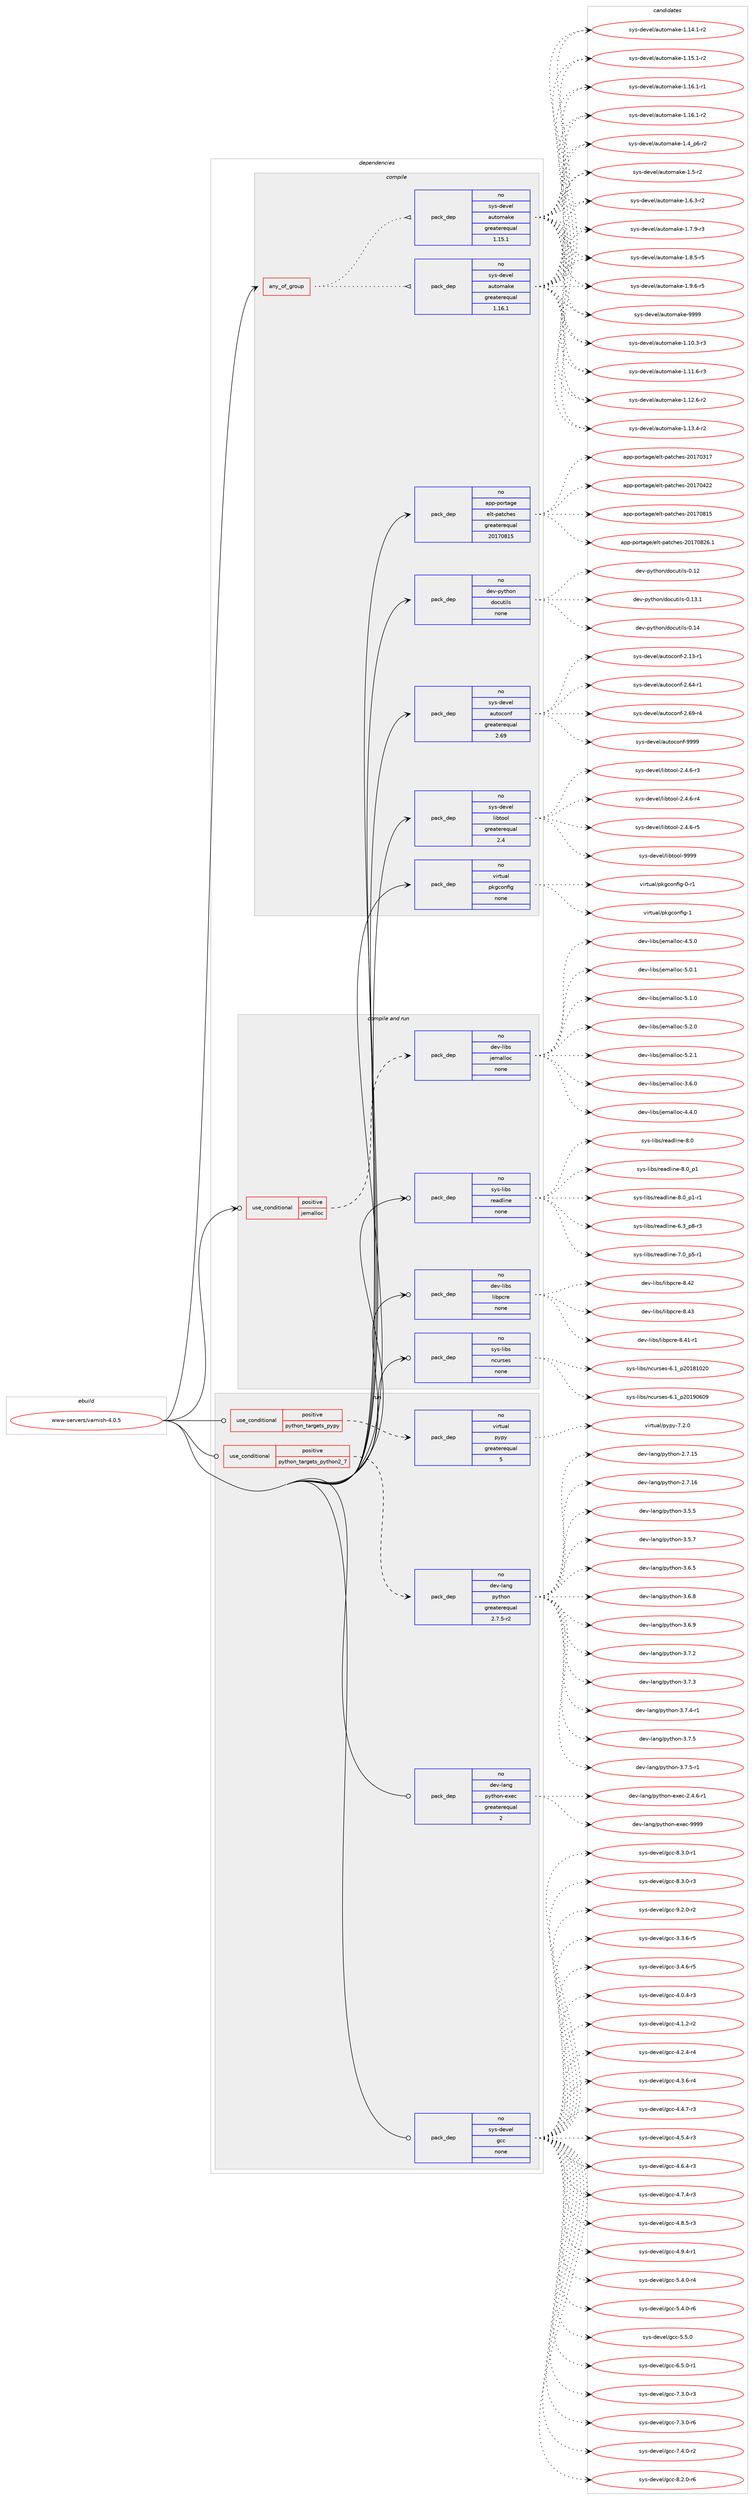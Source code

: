 digraph prolog {

# *************
# Graph options
# *************

newrank=true;
concentrate=true;
compound=true;
graph [rankdir=LR,fontname=Helvetica,fontsize=10,ranksep=1.5];#, ranksep=2.5, nodesep=0.2];
edge  [arrowhead=vee];
node  [fontname=Helvetica,fontsize=10];

# **********
# The ebuild
# **********

subgraph cluster_leftcol {
color=gray;
rank=same;
label=<<i>ebuild</i>>;
id [label="www-servers/varnish-4.0.5", color=red, width=4, href="../www-servers/varnish-4.0.5.svg"];
}

# ****************
# The dependencies
# ****************

subgraph cluster_midcol {
color=gray;
label=<<i>dependencies</i>>;
subgraph cluster_compile {
fillcolor="#eeeeee";
style=filled;
label=<<i>compile</i>>;
subgraph any15835 {
dependency911673 [label=<<TABLE BORDER="0" CELLBORDER="1" CELLSPACING="0" CELLPADDING="4"><TR><TD CELLPADDING="10">any_of_group</TD></TR></TABLE>>, shape=none, color=red];subgraph pack676506 {
dependency911674 [label=<<TABLE BORDER="0" CELLBORDER="1" CELLSPACING="0" CELLPADDING="4" WIDTH="220"><TR><TD ROWSPAN="6" CELLPADDING="30">pack_dep</TD></TR><TR><TD WIDTH="110">no</TD></TR><TR><TD>sys-devel</TD></TR><TR><TD>automake</TD></TR><TR><TD>greaterequal</TD></TR><TR><TD>1.16.1</TD></TR></TABLE>>, shape=none, color=blue];
}
dependency911673:e -> dependency911674:w [weight=20,style="dotted",arrowhead="oinv"];
subgraph pack676507 {
dependency911675 [label=<<TABLE BORDER="0" CELLBORDER="1" CELLSPACING="0" CELLPADDING="4" WIDTH="220"><TR><TD ROWSPAN="6" CELLPADDING="30">pack_dep</TD></TR><TR><TD WIDTH="110">no</TD></TR><TR><TD>sys-devel</TD></TR><TR><TD>automake</TD></TR><TR><TD>greaterequal</TD></TR><TR><TD>1.15.1</TD></TR></TABLE>>, shape=none, color=blue];
}
dependency911673:e -> dependency911675:w [weight=20,style="dotted",arrowhead="oinv"];
}
id:e -> dependency911673:w [weight=20,style="solid",arrowhead="vee"];
subgraph pack676508 {
dependency911676 [label=<<TABLE BORDER="0" CELLBORDER="1" CELLSPACING="0" CELLPADDING="4" WIDTH="220"><TR><TD ROWSPAN="6" CELLPADDING="30">pack_dep</TD></TR><TR><TD WIDTH="110">no</TD></TR><TR><TD>app-portage</TD></TR><TR><TD>elt-patches</TD></TR><TR><TD>greaterequal</TD></TR><TR><TD>20170815</TD></TR></TABLE>>, shape=none, color=blue];
}
id:e -> dependency911676:w [weight=20,style="solid",arrowhead="vee"];
subgraph pack676509 {
dependency911677 [label=<<TABLE BORDER="0" CELLBORDER="1" CELLSPACING="0" CELLPADDING="4" WIDTH="220"><TR><TD ROWSPAN="6" CELLPADDING="30">pack_dep</TD></TR><TR><TD WIDTH="110">no</TD></TR><TR><TD>dev-python</TD></TR><TR><TD>docutils</TD></TR><TR><TD>none</TD></TR><TR><TD></TD></TR></TABLE>>, shape=none, color=blue];
}
id:e -> dependency911677:w [weight=20,style="solid",arrowhead="vee"];
subgraph pack676510 {
dependency911678 [label=<<TABLE BORDER="0" CELLBORDER="1" CELLSPACING="0" CELLPADDING="4" WIDTH="220"><TR><TD ROWSPAN="6" CELLPADDING="30">pack_dep</TD></TR><TR><TD WIDTH="110">no</TD></TR><TR><TD>sys-devel</TD></TR><TR><TD>autoconf</TD></TR><TR><TD>greaterequal</TD></TR><TR><TD>2.69</TD></TR></TABLE>>, shape=none, color=blue];
}
id:e -> dependency911678:w [weight=20,style="solid",arrowhead="vee"];
subgraph pack676511 {
dependency911679 [label=<<TABLE BORDER="0" CELLBORDER="1" CELLSPACING="0" CELLPADDING="4" WIDTH="220"><TR><TD ROWSPAN="6" CELLPADDING="30">pack_dep</TD></TR><TR><TD WIDTH="110">no</TD></TR><TR><TD>sys-devel</TD></TR><TR><TD>libtool</TD></TR><TR><TD>greaterequal</TD></TR><TR><TD>2.4</TD></TR></TABLE>>, shape=none, color=blue];
}
id:e -> dependency911679:w [weight=20,style="solid",arrowhead="vee"];
subgraph pack676512 {
dependency911680 [label=<<TABLE BORDER="0" CELLBORDER="1" CELLSPACING="0" CELLPADDING="4" WIDTH="220"><TR><TD ROWSPAN="6" CELLPADDING="30">pack_dep</TD></TR><TR><TD WIDTH="110">no</TD></TR><TR><TD>virtual</TD></TR><TR><TD>pkgconfig</TD></TR><TR><TD>none</TD></TR><TR><TD></TD></TR></TABLE>>, shape=none, color=blue];
}
id:e -> dependency911680:w [weight=20,style="solid",arrowhead="vee"];
}
subgraph cluster_compileandrun {
fillcolor="#eeeeee";
style=filled;
label=<<i>compile and run</i>>;
subgraph cond218745 {
dependency911681 [label=<<TABLE BORDER="0" CELLBORDER="1" CELLSPACING="0" CELLPADDING="4"><TR><TD ROWSPAN="3" CELLPADDING="10">use_conditional</TD></TR><TR><TD>positive</TD></TR><TR><TD>jemalloc</TD></TR></TABLE>>, shape=none, color=red];
subgraph pack676513 {
dependency911682 [label=<<TABLE BORDER="0" CELLBORDER="1" CELLSPACING="0" CELLPADDING="4" WIDTH="220"><TR><TD ROWSPAN="6" CELLPADDING="30">pack_dep</TD></TR><TR><TD WIDTH="110">no</TD></TR><TR><TD>dev-libs</TD></TR><TR><TD>jemalloc</TD></TR><TR><TD>none</TD></TR><TR><TD></TD></TR></TABLE>>, shape=none, color=blue];
}
dependency911681:e -> dependency911682:w [weight=20,style="dashed",arrowhead="vee"];
}
id:e -> dependency911681:w [weight=20,style="solid",arrowhead="odotvee"];
subgraph pack676514 {
dependency911683 [label=<<TABLE BORDER="0" CELLBORDER="1" CELLSPACING="0" CELLPADDING="4" WIDTH="220"><TR><TD ROWSPAN="6" CELLPADDING="30">pack_dep</TD></TR><TR><TD WIDTH="110">no</TD></TR><TR><TD>dev-libs</TD></TR><TR><TD>libpcre</TD></TR><TR><TD>none</TD></TR><TR><TD></TD></TR></TABLE>>, shape=none, color=blue];
}
id:e -> dependency911683:w [weight=20,style="solid",arrowhead="odotvee"];
subgraph pack676515 {
dependency911684 [label=<<TABLE BORDER="0" CELLBORDER="1" CELLSPACING="0" CELLPADDING="4" WIDTH="220"><TR><TD ROWSPAN="6" CELLPADDING="30">pack_dep</TD></TR><TR><TD WIDTH="110">no</TD></TR><TR><TD>sys-libs</TD></TR><TR><TD>ncurses</TD></TR><TR><TD>none</TD></TR><TR><TD></TD></TR></TABLE>>, shape=none, color=blue];
}
id:e -> dependency911684:w [weight=20,style="solid",arrowhead="odotvee"];
subgraph pack676516 {
dependency911685 [label=<<TABLE BORDER="0" CELLBORDER="1" CELLSPACING="0" CELLPADDING="4" WIDTH="220"><TR><TD ROWSPAN="6" CELLPADDING="30">pack_dep</TD></TR><TR><TD WIDTH="110">no</TD></TR><TR><TD>sys-libs</TD></TR><TR><TD>readline</TD></TR><TR><TD>none</TD></TR><TR><TD></TD></TR></TABLE>>, shape=none, color=blue];
}
id:e -> dependency911685:w [weight=20,style="solid",arrowhead="odotvee"];
}
subgraph cluster_run {
fillcolor="#eeeeee";
style=filled;
label=<<i>run</i>>;
subgraph cond218746 {
dependency911686 [label=<<TABLE BORDER="0" CELLBORDER="1" CELLSPACING="0" CELLPADDING="4"><TR><TD ROWSPAN="3" CELLPADDING="10">use_conditional</TD></TR><TR><TD>positive</TD></TR><TR><TD>python_targets_pypy</TD></TR></TABLE>>, shape=none, color=red];
subgraph pack676517 {
dependency911687 [label=<<TABLE BORDER="0" CELLBORDER="1" CELLSPACING="0" CELLPADDING="4" WIDTH="220"><TR><TD ROWSPAN="6" CELLPADDING="30">pack_dep</TD></TR><TR><TD WIDTH="110">no</TD></TR><TR><TD>virtual</TD></TR><TR><TD>pypy</TD></TR><TR><TD>greaterequal</TD></TR><TR><TD>5</TD></TR></TABLE>>, shape=none, color=blue];
}
dependency911686:e -> dependency911687:w [weight=20,style="dashed",arrowhead="vee"];
}
id:e -> dependency911686:w [weight=20,style="solid",arrowhead="odot"];
subgraph cond218747 {
dependency911688 [label=<<TABLE BORDER="0" CELLBORDER="1" CELLSPACING="0" CELLPADDING="4"><TR><TD ROWSPAN="3" CELLPADDING="10">use_conditional</TD></TR><TR><TD>positive</TD></TR><TR><TD>python_targets_python2_7</TD></TR></TABLE>>, shape=none, color=red];
subgraph pack676518 {
dependency911689 [label=<<TABLE BORDER="0" CELLBORDER="1" CELLSPACING="0" CELLPADDING="4" WIDTH="220"><TR><TD ROWSPAN="6" CELLPADDING="30">pack_dep</TD></TR><TR><TD WIDTH="110">no</TD></TR><TR><TD>dev-lang</TD></TR><TR><TD>python</TD></TR><TR><TD>greaterequal</TD></TR><TR><TD>2.7.5-r2</TD></TR></TABLE>>, shape=none, color=blue];
}
dependency911688:e -> dependency911689:w [weight=20,style="dashed",arrowhead="vee"];
}
id:e -> dependency911688:w [weight=20,style="solid",arrowhead="odot"];
subgraph pack676519 {
dependency911690 [label=<<TABLE BORDER="0" CELLBORDER="1" CELLSPACING="0" CELLPADDING="4" WIDTH="220"><TR><TD ROWSPAN="6" CELLPADDING="30">pack_dep</TD></TR><TR><TD WIDTH="110">no</TD></TR><TR><TD>dev-lang</TD></TR><TR><TD>python-exec</TD></TR><TR><TD>greaterequal</TD></TR><TR><TD>2</TD></TR></TABLE>>, shape=none, color=blue];
}
id:e -> dependency911690:w [weight=20,style="solid",arrowhead="odot"];
subgraph pack676520 {
dependency911691 [label=<<TABLE BORDER="0" CELLBORDER="1" CELLSPACING="0" CELLPADDING="4" WIDTH="220"><TR><TD ROWSPAN="6" CELLPADDING="30">pack_dep</TD></TR><TR><TD WIDTH="110">no</TD></TR><TR><TD>sys-devel</TD></TR><TR><TD>gcc</TD></TR><TR><TD>none</TD></TR><TR><TD></TD></TR></TABLE>>, shape=none, color=blue];
}
id:e -> dependency911691:w [weight=20,style="solid",arrowhead="odot"];
}
}

# **************
# The candidates
# **************

subgraph cluster_choices {
rank=same;
color=gray;
label=<<i>candidates</i>>;

subgraph choice676506 {
color=black;
nodesep=1;
choice11512111545100101118101108479711711611110997107101454946494846514511451 [label="sys-devel/automake-1.10.3-r3", color=red, width=4,href="../sys-devel/automake-1.10.3-r3.svg"];
choice11512111545100101118101108479711711611110997107101454946494946544511451 [label="sys-devel/automake-1.11.6-r3", color=red, width=4,href="../sys-devel/automake-1.11.6-r3.svg"];
choice11512111545100101118101108479711711611110997107101454946495046544511450 [label="sys-devel/automake-1.12.6-r2", color=red, width=4,href="../sys-devel/automake-1.12.6-r2.svg"];
choice11512111545100101118101108479711711611110997107101454946495146524511450 [label="sys-devel/automake-1.13.4-r2", color=red, width=4,href="../sys-devel/automake-1.13.4-r2.svg"];
choice11512111545100101118101108479711711611110997107101454946495246494511450 [label="sys-devel/automake-1.14.1-r2", color=red, width=4,href="../sys-devel/automake-1.14.1-r2.svg"];
choice11512111545100101118101108479711711611110997107101454946495346494511450 [label="sys-devel/automake-1.15.1-r2", color=red, width=4,href="../sys-devel/automake-1.15.1-r2.svg"];
choice11512111545100101118101108479711711611110997107101454946495446494511449 [label="sys-devel/automake-1.16.1-r1", color=red, width=4,href="../sys-devel/automake-1.16.1-r1.svg"];
choice11512111545100101118101108479711711611110997107101454946495446494511450 [label="sys-devel/automake-1.16.1-r2", color=red, width=4,href="../sys-devel/automake-1.16.1-r2.svg"];
choice115121115451001011181011084797117116111109971071014549465295112544511450 [label="sys-devel/automake-1.4_p6-r2", color=red, width=4,href="../sys-devel/automake-1.4_p6-r2.svg"];
choice11512111545100101118101108479711711611110997107101454946534511450 [label="sys-devel/automake-1.5-r2", color=red, width=4,href="../sys-devel/automake-1.5-r2.svg"];
choice115121115451001011181011084797117116111109971071014549465446514511450 [label="sys-devel/automake-1.6.3-r2", color=red, width=4,href="../sys-devel/automake-1.6.3-r2.svg"];
choice115121115451001011181011084797117116111109971071014549465546574511451 [label="sys-devel/automake-1.7.9-r3", color=red, width=4,href="../sys-devel/automake-1.7.9-r3.svg"];
choice115121115451001011181011084797117116111109971071014549465646534511453 [label="sys-devel/automake-1.8.5-r5", color=red, width=4,href="../sys-devel/automake-1.8.5-r5.svg"];
choice115121115451001011181011084797117116111109971071014549465746544511453 [label="sys-devel/automake-1.9.6-r5", color=red, width=4,href="../sys-devel/automake-1.9.6-r5.svg"];
choice115121115451001011181011084797117116111109971071014557575757 [label="sys-devel/automake-9999", color=red, width=4,href="../sys-devel/automake-9999.svg"];
dependency911674:e -> choice11512111545100101118101108479711711611110997107101454946494846514511451:w [style=dotted,weight="100"];
dependency911674:e -> choice11512111545100101118101108479711711611110997107101454946494946544511451:w [style=dotted,weight="100"];
dependency911674:e -> choice11512111545100101118101108479711711611110997107101454946495046544511450:w [style=dotted,weight="100"];
dependency911674:e -> choice11512111545100101118101108479711711611110997107101454946495146524511450:w [style=dotted,weight="100"];
dependency911674:e -> choice11512111545100101118101108479711711611110997107101454946495246494511450:w [style=dotted,weight="100"];
dependency911674:e -> choice11512111545100101118101108479711711611110997107101454946495346494511450:w [style=dotted,weight="100"];
dependency911674:e -> choice11512111545100101118101108479711711611110997107101454946495446494511449:w [style=dotted,weight="100"];
dependency911674:e -> choice11512111545100101118101108479711711611110997107101454946495446494511450:w [style=dotted,weight="100"];
dependency911674:e -> choice115121115451001011181011084797117116111109971071014549465295112544511450:w [style=dotted,weight="100"];
dependency911674:e -> choice11512111545100101118101108479711711611110997107101454946534511450:w [style=dotted,weight="100"];
dependency911674:e -> choice115121115451001011181011084797117116111109971071014549465446514511450:w [style=dotted,weight="100"];
dependency911674:e -> choice115121115451001011181011084797117116111109971071014549465546574511451:w [style=dotted,weight="100"];
dependency911674:e -> choice115121115451001011181011084797117116111109971071014549465646534511453:w [style=dotted,weight="100"];
dependency911674:e -> choice115121115451001011181011084797117116111109971071014549465746544511453:w [style=dotted,weight="100"];
dependency911674:e -> choice115121115451001011181011084797117116111109971071014557575757:w [style=dotted,weight="100"];
}
subgraph choice676507 {
color=black;
nodesep=1;
choice11512111545100101118101108479711711611110997107101454946494846514511451 [label="sys-devel/automake-1.10.3-r3", color=red, width=4,href="../sys-devel/automake-1.10.3-r3.svg"];
choice11512111545100101118101108479711711611110997107101454946494946544511451 [label="sys-devel/automake-1.11.6-r3", color=red, width=4,href="../sys-devel/automake-1.11.6-r3.svg"];
choice11512111545100101118101108479711711611110997107101454946495046544511450 [label="sys-devel/automake-1.12.6-r2", color=red, width=4,href="../sys-devel/automake-1.12.6-r2.svg"];
choice11512111545100101118101108479711711611110997107101454946495146524511450 [label="sys-devel/automake-1.13.4-r2", color=red, width=4,href="../sys-devel/automake-1.13.4-r2.svg"];
choice11512111545100101118101108479711711611110997107101454946495246494511450 [label="sys-devel/automake-1.14.1-r2", color=red, width=4,href="../sys-devel/automake-1.14.1-r2.svg"];
choice11512111545100101118101108479711711611110997107101454946495346494511450 [label="sys-devel/automake-1.15.1-r2", color=red, width=4,href="../sys-devel/automake-1.15.1-r2.svg"];
choice11512111545100101118101108479711711611110997107101454946495446494511449 [label="sys-devel/automake-1.16.1-r1", color=red, width=4,href="../sys-devel/automake-1.16.1-r1.svg"];
choice11512111545100101118101108479711711611110997107101454946495446494511450 [label="sys-devel/automake-1.16.1-r2", color=red, width=4,href="../sys-devel/automake-1.16.1-r2.svg"];
choice115121115451001011181011084797117116111109971071014549465295112544511450 [label="sys-devel/automake-1.4_p6-r2", color=red, width=4,href="../sys-devel/automake-1.4_p6-r2.svg"];
choice11512111545100101118101108479711711611110997107101454946534511450 [label="sys-devel/automake-1.5-r2", color=red, width=4,href="../sys-devel/automake-1.5-r2.svg"];
choice115121115451001011181011084797117116111109971071014549465446514511450 [label="sys-devel/automake-1.6.3-r2", color=red, width=4,href="../sys-devel/automake-1.6.3-r2.svg"];
choice115121115451001011181011084797117116111109971071014549465546574511451 [label="sys-devel/automake-1.7.9-r3", color=red, width=4,href="../sys-devel/automake-1.7.9-r3.svg"];
choice115121115451001011181011084797117116111109971071014549465646534511453 [label="sys-devel/automake-1.8.5-r5", color=red, width=4,href="../sys-devel/automake-1.8.5-r5.svg"];
choice115121115451001011181011084797117116111109971071014549465746544511453 [label="sys-devel/automake-1.9.6-r5", color=red, width=4,href="../sys-devel/automake-1.9.6-r5.svg"];
choice115121115451001011181011084797117116111109971071014557575757 [label="sys-devel/automake-9999", color=red, width=4,href="../sys-devel/automake-9999.svg"];
dependency911675:e -> choice11512111545100101118101108479711711611110997107101454946494846514511451:w [style=dotted,weight="100"];
dependency911675:e -> choice11512111545100101118101108479711711611110997107101454946494946544511451:w [style=dotted,weight="100"];
dependency911675:e -> choice11512111545100101118101108479711711611110997107101454946495046544511450:w [style=dotted,weight="100"];
dependency911675:e -> choice11512111545100101118101108479711711611110997107101454946495146524511450:w [style=dotted,weight="100"];
dependency911675:e -> choice11512111545100101118101108479711711611110997107101454946495246494511450:w [style=dotted,weight="100"];
dependency911675:e -> choice11512111545100101118101108479711711611110997107101454946495346494511450:w [style=dotted,weight="100"];
dependency911675:e -> choice11512111545100101118101108479711711611110997107101454946495446494511449:w [style=dotted,weight="100"];
dependency911675:e -> choice11512111545100101118101108479711711611110997107101454946495446494511450:w [style=dotted,weight="100"];
dependency911675:e -> choice115121115451001011181011084797117116111109971071014549465295112544511450:w [style=dotted,weight="100"];
dependency911675:e -> choice11512111545100101118101108479711711611110997107101454946534511450:w [style=dotted,weight="100"];
dependency911675:e -> choice115121115451001011181011084797117116111109971071014549465446514511450:w [style=dotted,weight="100"];
dependency911675:e -> choice115121115451001011181011084797117116111109971071014549465546574511451:w [style=dotted,weight="100"];
dependency911675:e -> choice115121115451001011181011084797117116111109971071014549465646534511453:w [style=dotted,weight="100"];
dependency911675:e -> choice115121115451001011181011084797117116111109971071014549465746544511453:w [style=dotted,weight="100"];
dependency911675:e -> choice115121115451001011181011084797117116111109971071014557575757:w [style=dotted,weight="100"];
}
subgraph choice676508 {
color=black;
nodesep=1;
choice97112112451121111141169710310147101108116451129711699104101115455048495548514955 [label="app-portage/elt-patches-20170317", color=red, width=4,href="../app-portage/elt-patches-20170317.svg"];
choice97112112451121111141169710310147101108116451129711699104101115455048495548525050 [label="app-portage/elt-patches-20170422", color=red, width=4,href="../app-portage/elt-patches-20170422.svg"];
choice97112112451121111141169710310147101108116451129711699104101115455048495548564953 [label="app-portage/elt-patches-20170815", color=red, width=4,href="../app-portage/elt-patches-20170815.svg"];
choice971121124511211111411697103101471011081164511297116991041011154550484955485650544649 [label="app-portage/elt-patches-20170826.1", color=red, width=4,href="../app-portage/elt-patches-20170826.1.svg"];
dependency911676:e -> choice97112112451121111141169710310147101108116451129711699104101115455048495548514955:w [style=dotted,weight="100"];
dependency911676:e -> choice97112112451121111141169710310147101108116451129711699104101115455048495548525050:w [style=dotted,weight="100"];
dependency911676:e -> choice97112112451121111141169710310147101108116451129711699104101115455048495548564953:w [style=dotted,weight="100"];
dependency911676:e -> choice971121124511211111411697103101471011081164511297116991041011154550484955485650544649:w [style=dotted,weight="100"];
}
subgraph choice676509 {
color=black;
nodesep=1;
choice1001011184511212111610411111047100111991171161051081154548464950 [label="dev-python/docutils-0.12", color=red, width=4,href="../dev-python/docutils-0.12.svg"];
choice10010111845112121116104111110471001119911711610510811545484649514649 [label="dev-python/docutils-0.13.1", color=red, width=4,href="../dev-python/docutils-0.13.1.svg"];
choice1001011184511212111610411111047100111991171161051081154548464952 [label="dev-python/docutils-0.14", color=red, width=4,href="../dev-python/docutils-0.14.svg"];
dependency911677:e -> choice1001011184511212111610411111047100111991171161051081154548464950:w [style=dotted,weight="100"];
dependency911677:e -> choice10010111845112121116104111110471001119911711610510811545484649514649:w [style=dotted,weight="100"];
dependency911677:e -> choice1001011184511212111610411111047100111991171161051081154548464952:w [style=dotted,weight="100"];
}
subgraph choice676510 {
color=black;
nodesep=1;
choice1151211154510010111810110847971171161119911111010245504649514511449 [label="sys-devel/autoconf-2.13-r1", color=red, width=4,href="../sys-devel/autoconf-2.13-r1.svg"];
choice1151211154510010111810110847971171161119911111010245504654524511449 [label="sys-devel/autoconf-2.64-r1", color=red, width=4,href="../sys-devel/autoconf-2.64-r1.svg"];
choice1151211154510010111810110847971171161119911111010245504654574511452 [label="sys-devel/autoconf-2.69-r4", color=red, width=4,href="../sys-devel/autoconf-2.69-r4.svg"];
choice115121115451001011181011084797117116111991111101024557575757 [label="sys-devel/autoconf-9999", color=red, width=4,href="../sys-devel/autoconf-9999.svg"];
dependency911678:e -> choice1151211154510010111810110847971171161119911111010245504649514511449:w [style=dotted,weight="100"];
dependency911678:e -> choice1151211154510010111810110847971171161119911111010245504654524511449:w [style=dotted,weight="100"];
dependency911678:e -> choice1151211154510010111810110847971171161119911111010245504654574511452:w [style=dotted,weight="100"];
dependency911678:e -> choice115121115451001011181011084797117116111991111101024557575757:w [style=dotted,weight="100"];
}
subgraph choice676511 {
color=black;
nodesep=1;
choice1151211154510010111810110847108105981161111111084550465246544511451 [label="sys-devel/libtool-2.4.6-r3", color=red, width=4,href="../sys-devel/libtool-2.4.6-r3.svg"];
choice1151211154510010111810110847108105981161111111084550465246544511452 [label="sys-devel/libtool-2.4.6-r4", color=red, width=4,href="../sys-devel/libtool-2.4.6-r4.svg"];
choice1151211154510010111810110847108105981161111111084550465246544511453 [label="sys-devel/libtool-2.4.6-r5", color=red, width=4,href="../sys-devel/libtool-2.4.6-r5.svg"];
choice1151211154510010111810110847108105981161111111084557575757 [label="sys-devel/libtool-9999", color=red, width=4,href="../sys-devel/libtool-9999.svg"];
dependency911679:e -> choice1151211154510010111810110847108105981161111111084550465246544511451:w [style=dotted,weight="100"];
dependency911679:e -> choice1151211154510010111810110847108105981161111111084550465246544511452:w [style=dotted,weight="100"];
dependency911679:e -> choice1151211154510010111810110847108105981161111111084550465246544511453:w [style=dotted,weight="100"];
dependency911679:e -> choice1151211154510010111810110847108105981161111111084557575757:w [style=dotted,weight="100"];
}
subgraph choice676512 {
color=black;
nodesep=1;
choice11810511411611797108471121071039911111010210510345484511449 [label="virtual/pkgconfig-0-r1", color=red, width=4,href="../virtual/pkgconfig-0-r1.svg"];
choice1181051141161179710847112107103991111101021051034549 [label="virtual/pkgconfig-1", color=red, width=4,href="../virtual/pkgconfig-1.svg"];
dependency911680:e -> choice11810511411611797108471121071039911111010210510345484511449:w [style=dotted,weight="100"];
dependency911680:e -> choice1181051141161179710847112107103991111101021051034549:w [style=dotted,weight="100"];
}
subgraph choice676513 {
color=black;
nodesep=1;
choice1001011184510810598115471061011099710810811199455146544648 [label="dev-libs/jemalloc-3.6.0", color=red, width=4,href="../dev-libs/jemalloc-3.6.0.svg"];
choice1001011184510810598115471061011099710810811199455246524648 [label="dev-libs/jemalloc-4.4.0", color=red, width=4,href="../dev-libs/jemalloc-4.4.0.svg"];
choice1001011184510810598115471061011099710810811199455246534648 [label="dev-libs/jemalloc-4.5.0", color=red, width=4,href="../dev-libs/jemalloc-4.5.0.svg"];
choice1001011184510810598115471061011099710810811199455346484649 [label="dev-libs/jemalloc-5.0.1", color=red, width=4,href="../dev-libs/jemalloc-5.0.1.svg"];
choice1001011184510810598115471061011099710810811199455346494648 [label="dev-libs/jemalloc-5.1.0", color=red, width=4,href="../dev-libs/jemalloc-5.1.0.svg"];
choice1001011184510810598115471061011099710810811199455346504648 [label="dev-libs/jemalloc-5.2.0", color=red, width=4,href="../dev-libs/jemalloc-5.2.0.svg"];
choice1001011184510810598115471061011099710810811199455346504649 [label="dev-libs/jemalloc-5.2.1", color=red, width=4,href="../dev-libs/jemalloc-5.2.1.svg"];
dependency911682:e -> choice1001011184510810598115471061011099710810811199455146544648:w [style=dotted,weight="100"];
dependency911682:e -> choice1001011184510810598115471061011099710810811199455246524648:w [style=dotted,weight="100"];
dependency911682:e -> choice1001011184510810598115471061011099710810811199455246534648:w [style=dotted,weight="100"];
dependency911682:e -> choice1001011184510810598115471061011099710810811199455346484649:w [style=dotted,weight="100"];
dependency911682:e -> choice1001011184510810598115471061011099710810811199455346494648:w [style=dotted,weight="100"];
dependency911682:e -> choice1001011184510810598115471061011099710810811199455346504648:w [style=dotted,weight="100"];
dependency911682:e -> choice1001011184510810598115471061011099710810811199455346504649:w [style=dotted,weight="100"];
}
subgraph choice676514 {
color=black;
nodesep=1;
choice100101118451081059811547108105981129911410145564652494511449 [label="dev-libs/libpcre-8.41-r1", color=red, width=4,href="../dev-libs/libpcre-8.41-r1.svg"];
choice10010111845108105981154710810598112991141014556465250 [label="dev-libs/libpcre-8.42", color=red, width=4,href="../dev-libs/libpcre-8.42.svg"];
choice10010111845108105981154710810598112991141014556465251 [label="dev-libs/libpcre-8.43", color=red, width=4,href="../dev-libs/libpcre-8.43.svg"];
dependency911683:e -> choice100101118451081059811547108105981129911410145564652494511449:w [style=dotted,weight="100"];
dependency911683:e -> choice10010111845108105981154710810598112991141014556465250:w [style=dotted,weight="100"];
dependency911683:e -> choice10010111845108105981154710810598112991141014556465251:w [style=dotted,weight="100"];
}
subgraph choice676515 {
color=black;
nodesep=1;
choice1151211154510810598115471109911711411510111545544649951125048495649485048 [label="sys-libs/ncurses-6.1_p20181020", color=red, width=4,href="../sys-libs/ncurses-6.1_p20181020.svg"];
choice1151211154510810598115471109911711411510111545544649951125048495748544857 [label="sys-libs/ncurses-6.1_p20190609", color=red, width=4,href="../sys-libs/ncurses-6.1_p20190609.svg"];
dependency911684:e -> choice1151211154510810598115471109911711411510111545544649951125048495649485048:w [style=dotted,weight="100"];
dependency911684:e -> choice1151211154510810598115471109911711411510111545544649951125048495748544857:w [style=dotted,weight="100"];
}
subgraph choice676516 {
color=black;
nodesep=1;
choice115121115451081059811547114101971001081051101014554465195112564511451 [label="sys-libs/readline-6.3_p8-r3", color=red, width=4,href="../sys-libs/readline-6.3_p8-r3.svg"];
choice115121115451081059811547114101971001081051101014555464895112534511449 [label="sys-libs/readline-7.0_p5-r1", color=red, width=4,href="../sys-libs/readline-7.0_p5-r1.svg"];
choice1151211154510810598115471141019710010810511010145564648 [label="sys-libs/readline-8.0", color=red, width=4,href="../sys-libs/readline-8.0.svg"];
choice11512111545108105981154711410197100108105110101455646489511249 [label="sys-libs/readline-8.0_p1", color=red, width=4,href="../sys-libs/readline-8.0_p1.svg"];
choice115121115451081059811547114101971001081051101014556464895112494511449 [label="sys-libs/readline-8.0_p1-r1", color=red, width=4,href="../sys-libs/readline-8.0_p1-r1.svg"];
dependency911685:e -> choice115121115451081059811547114101971001081051101014554465195112564511451:w [style=dotted,weight="100"];
dependency911685:e -> choice115121115451081059811547114101971001081051101014555464895112534511449:w [style=dotted,weight="100"];
dependency911685:e -> choice1151211154510810598115471141019710010810511010145564648:w [style=dotted,weight="100"];
dependency911685:e -> choice11512111545108105981154711410197100108105110101455646489511249:w [style=dotted,weight="100"];
dependency911685:e -> choice115121115451081059811547114101971001081051101014556464895112494511449:w [style=dotted,weight="100"];
}
subgraph choice676517 {
color=black;
nodesep=1;
choice1181051141161179710847112121112121455546504648 [label="virtual/pypy-7.2.0", color=red, width=4,href="../virtual/pypy-7.2.0.svg"];
dependency911687:e -> choice1181051141161179710847112121112121455546504648:w [style=dotted,weight="100"];
}
subgraph choice676518 {
color=black;
nodesep=1;
choice10010111845108971101034711212111610411111045504655464953 [label="dev-lang/python-2.7.15", color=red, width=4,href="../dev-lang/python-2.7.15.svg"];
choice10010111845108971101034711212111610411111045504655464954 [label="dev-lang/python-2.7.16", color=red, width=4,href="../dev-lang/python-2.7.16.svg"];
choice100101118451089711010347112121116104111110455146534653 [label="dev-lang/python-3.5.5", color=red, width=4,href="../dev-lang/python-3.5.5.svg"];
choice100101118451089711010347112121116104111110455146534655 [label="dev-lang/python-3.5.7", color=red, width=4,href="../dev-lang/python-3.5.7.svg"];
choice100101118451089711010347112121116104111110455146544653 [label="dev-lang/python-3.6.5", color=red, width=4,href="../dev-lang/python-3.6.5.svg"];
choice100101118451089711010347112121116104111110455146544656 [label="dev-lang/python-3.6.8", color=red, width=4,href="../dev-lang/python-3.6.8.svg"];
choice100101118451089711010347112121116104111110455146544657 [label="dev-lang/python-3.6.9", color=red, width=4,href="../dev-lang/python-3.6.9.svg"];
choice100101118451089711010347112121116104111110455146554650 [label="dev-lang/python-3.7.2", color=red, width=4,href="../dev-lang/python-3.7.2.svg"];
choice100101118451089711010347112121116104111110455146554651 [label="dev-lang/python-3.7.3", color=red, width=4,href="../dev-lang/python-3.7.3.svg"];
choice1001011184510897110103471121211161041111104551465546524511449 [label="dev-lang/python-3.7.4-r1", color=red, width=4,href="../dev-lang/python-3.7.4-r1.svg"];
choice100101118451089711010347112121116104111110455146554653 [label="dev-lang/python-3.7.5", color=red, width=4,href="../dev-lang/python-3.7.5.svg"];
choice1001011184510897110103471121211161041111104551465546534511449 [label="dev-lang/python-3.7.5-r1", color=red, width=4,href="../dev-lang/python-3.7.5-r1.svg"];
dependency911689:e -> choice10010111845108971101034711212111610411111045504655464953:w [style=dotted,weight="100"];
dependency911689:e -> choice10010111845108971101034711212111610411111045504655464954:w [style=dotted,weight="100"];
dependency911689:e -> choice100101118451089711010347112121116104111110455146534653:w [style=dotted,weight="100"];
dependency911689:e -> choice100101118451089711010347112121116104111110455146534655:w [style=dotted,weight="100"];
dependency911689:e -> choice100101118451089711010347112121116104111110455146544653:w [style=dotted,weight="100"];
dependency911689:e -> choice100101118451089711010347112121116104111110455146544656:w [style=dotted,weight="100"];
dependency911689:e -> choice100101118451089711010347112121116104111110455146544657:w [style=dotted,weight="100"];
dependency911689:e -> choice100101118451089711010347112121116104111110455146554650:w [style=dotted,weight="100"];
dependency911689:e -> choice100101118451089711010347112121116104111110455146554651:w [style=dotted,weight="100"];
dependency911689:e -> choice1001011184510897110103471121211161041111104551465546524511449:w [style=dotted,weight="100"];
dependency911689:e -> choice100101118451089711010347112121116104111110455146554653:w [style=dotted,weight="100"];
dependency911689:e -> choice1001011184510897110103471121211161041111104551465546534511449:w [style=dotted,weight="100"];
}
subgraph choice676519 {
color=black;
nodesep=1;
choice10010111845108971101034711212111610411111045101120101994550465246544511449 [label="dev-lang/python-exec-2.4.6-r1", color=red, width=4,href="../dev-lang/python-exec-2.4.6-r1.svg"];
choice10010111845108971101034711212111610411111045101120101994557575757 [label="dev-lang/python-exec-9999", color=red, width=4,href="../dev-lang/python-exec-9999.svg"];
dependency911690:e -> choice10010111845108971101034711212111610411111045101120101994550465246544511449:w [style=dotted,weight="100"];
dependency911690:e -> choice10010111845108971101034711212111610411111045101120101994557575757:w [style=dotted,weight="100"];
}
subgraph choice676520 {
color=black;
nodesep=1;
choice115121115451001011181011084710399994551465146544511453 [label="sys-devel/gcc-3.3.6-r5", color=red, width=4,href="../sys-devel/gcc-3.3.6-r5.svg"];
choice115121115451001011181011084710399994551465246544511453 [label="sys-devel/gcc-3.4.6-r5", color=red, width=4,href="../sys-devel/gcc-3.4.6-r5.svg"];
choice115121115451001011181011084710399994552464846524511451 [label="sys-devel/gcc-4.0.4-r3", color=red, width=4,href="../sys-devel/gcc-4.0.4-r3.svg"];
choice115121115451001011181011084710399994552464946504511450 [label="sys-devel/gcc-4.1.2-r2", color=red, width=4,href="../sys-devel/gcc-4.1.2-r2.svg"];
choice115121115451001011181011084710399994552465046524511452 [label="sys-devel/gcc-4.2.4-r4", color=red, width=4,href="../sys-devel/gcc-4.2.4-r4.svg"];
choice115121115451001011181011084710399994552465146544511452 [label="sys-devel/gcc-4.3.6-r4", color=red, width=4,href="../sys-devel/gcc-4.3.6-r4.svg"];
choice115121115451001011181011084710399994552465246554511451 [label="sys-devel/gcc-4.4.7-r3", color=red, width=4,href="../sys-devel/gcc-4.4.7-r3.svg"];
choice115121115451001011181011084710399994552465346524511451 [label="sys-devel/gcc-4.5.4-r3", color=red, width=4,href="../sys-devel/gcc-4.5.4-r3.svg"];
choice115121115451001011181011084710399994552465446524511451 [label="sys-devel/gcc-4.6.4-r3", color=red, width=4,href="../sys-devel/gcc-4.6.4-r3.svg"];
choice115121115451001011181011084710399994552465546524511451 [label="sys-devel/gcc-4.7.4-r3", color=red, width=4,href="../sys-devel/gcc-4.7.4-r3.svg"];
choice115121115451001011181011084710399994552465646534511451 [label="sys-devel/gcc-4.8.5-r3", color=red, width=4,href="../sys-devel/gcc-4.8.5-r3.svg"];
choice115121115451001011181011084710399994552465746524511449 [label="sys-devel/gcc-4.9.4-r1", color=red, width=4,href="../sys-devel/gcc-4.9.4-r1.svg"];
choice115121115451001011181011084710399994553465246484511452 [label="sys-devel/gcc-5.4.0-r4", color=red, width=4,href="../sys-devel/gcc-5.4.0-r4.svg"];
choice115121115451001011181011084710399994553465246484511454 [label="sys-devel/gcc-5.4.0-r6", color=red, width=4,href="../sys-devel/gcc-5.4.0-r6.svg"];
choice11512111545100101118101108471039999455346534648 [label="sys-devel/gcc-5.5.0", color=red, width=4,href="../sys-devel/gcc-5.5.0.svg"];
choice115121115451001011181011084710399994554465346484511449 [label="sys-devel/gcc-6.5.0-r1", color=red, width=4,href="../sys-devel/gcc-6.5.0-r1.svg"];
choice115121115451001011181011084710399994555465146484511451 [label="sys-devel/gcc-7.3.0-r3", color=red, width=4,href="../sys-devel/gcc-7.3.0-r3.svg"];
choice115121115451001011181011084710399994555465146484511454 [label="sys-devel/gcc-7.3.0-r6", color=red, width=4,href="../sys-devel/gcc-7.3.0-r6.svg"];
choice115121115451001011181011084710399994555465246484511450 [label="sys-devel/gcc-7.4.0-r2", color=red, width=4,href="../sys-devel/gcc-7.4.0-r2.svg"];
choice115121115451001011181011084710399994556465046484511454 [label="sys-devel/gcc-8.2.0-r6", color=red, width=4,href="../sys-devel/gcc-8.2.0-r6.svg"];
choice115121115451001011181011084710399994556465146484511449 [label="sys-devel/gcc-8.3.0-r1", color=red, width=4,href="../sys-devel/gcc-8.3.0-r1.svg"];
choice115121115451001011181011084710399994556465146484511451 [label="sys-devel/gcc-8.3.0-r3", color=red, width=4,href="../sys-devel/gcc-8.3.0-r3.svg"];
choice115121115451001011181011084710399994557465046484511450 [label="sys-devel/gcc-9.2.0-r2", color=red, width=4,href="../sys-devel/gcc-9.2.0-r2.svg"];
dependency911691:e -> choice115121115451001011181011084710399994551465146544511453:w [style=dotted,weight="100"];
dependency911691:e -> choice115121115451001011181011084710399994551465246544511453:w [style=dotted,weight="100"];
dependency911691:e -> choice115121115451001011181011084710399994552464846524511451:w [style=dotted,weight="100"];
dependency911691:e -> choice115121115451001011181011084710399994552464946504511450:w [style=dotted,weight="100"];
dependency911691:e -> choice115121115451001011181011084710399994552465046524511452:w [style=dotted,weight="100"];
dependency911691:e -> choice115121115451001011181011084710399994552465146544511452:w [style=dotted,weight="100"];
dependency911691:e -> choice115121115451001011181011084710399994552465246554511451:w [style=dotted,weight="100"];
dependency911691:e -> choice115121115451001011181011084710399994552465346524511451:w [style=dotted,weight="100"];
dependency911691:e -> choice115121115451001011181011084710399994552465446524511451:w [style=dotted,weight="100"];
dependency911691:e -> choice115121115451001011181011084710399994552465546524511451:w [style=dotted,weight="100"];
dependency911691:e -> choice115121115451001011181011084710399994552465646534511451:w [style=dotted,weight="100"];
dependency911691:e -> choice115121115451001011181011084710399994552465746524511449:w [style=dotted,weight="100"];
dependency911691:e -> choice115121115451001011181011084710399994553465246484511452:w [style=dotted,weight="100"];
dependency911691:e -> choice115121115451001011181011084710399994553465246484511454:w [style=dotted,weight="100"];
dependency911691:e -> choice11512111545100101118101108471039999455346534648:w [style=dotted,weight="100"];
dependency911691:e -> choice115121115451001011181011084710399994554465346484511449:w [style=dotted,weight="100"];
dependency911691:e -> choice115121115451001011181011084710399994555465146484511451:w [style=dotted,weight="100"];
dependency911691:e -> choice115121115451001011181011084710399994555465146484511454:w [style=dotted,weight="100"];
dependency911691:e -> choice115121115451001011181011084710399994555465246484511450:w [style=dotted,weight="100"];
dependency911691:e -> choice115121115451001011181011084710399994556465046484511454:w [style=dotted,weight="100"];
dependency911691:e -> choice115121115451001011181011084710399994556465146484511449:w [style=dotted,weight="100"];
dependency911691:e -> choice115121115451001011181011084710399994556465146484511451:w [style=dotted,weight="100"];
dependency911691:e -> choice115121115451001011181011084710399994557465046484511450:w [style=dotted,weight="100"];
}
}

}
